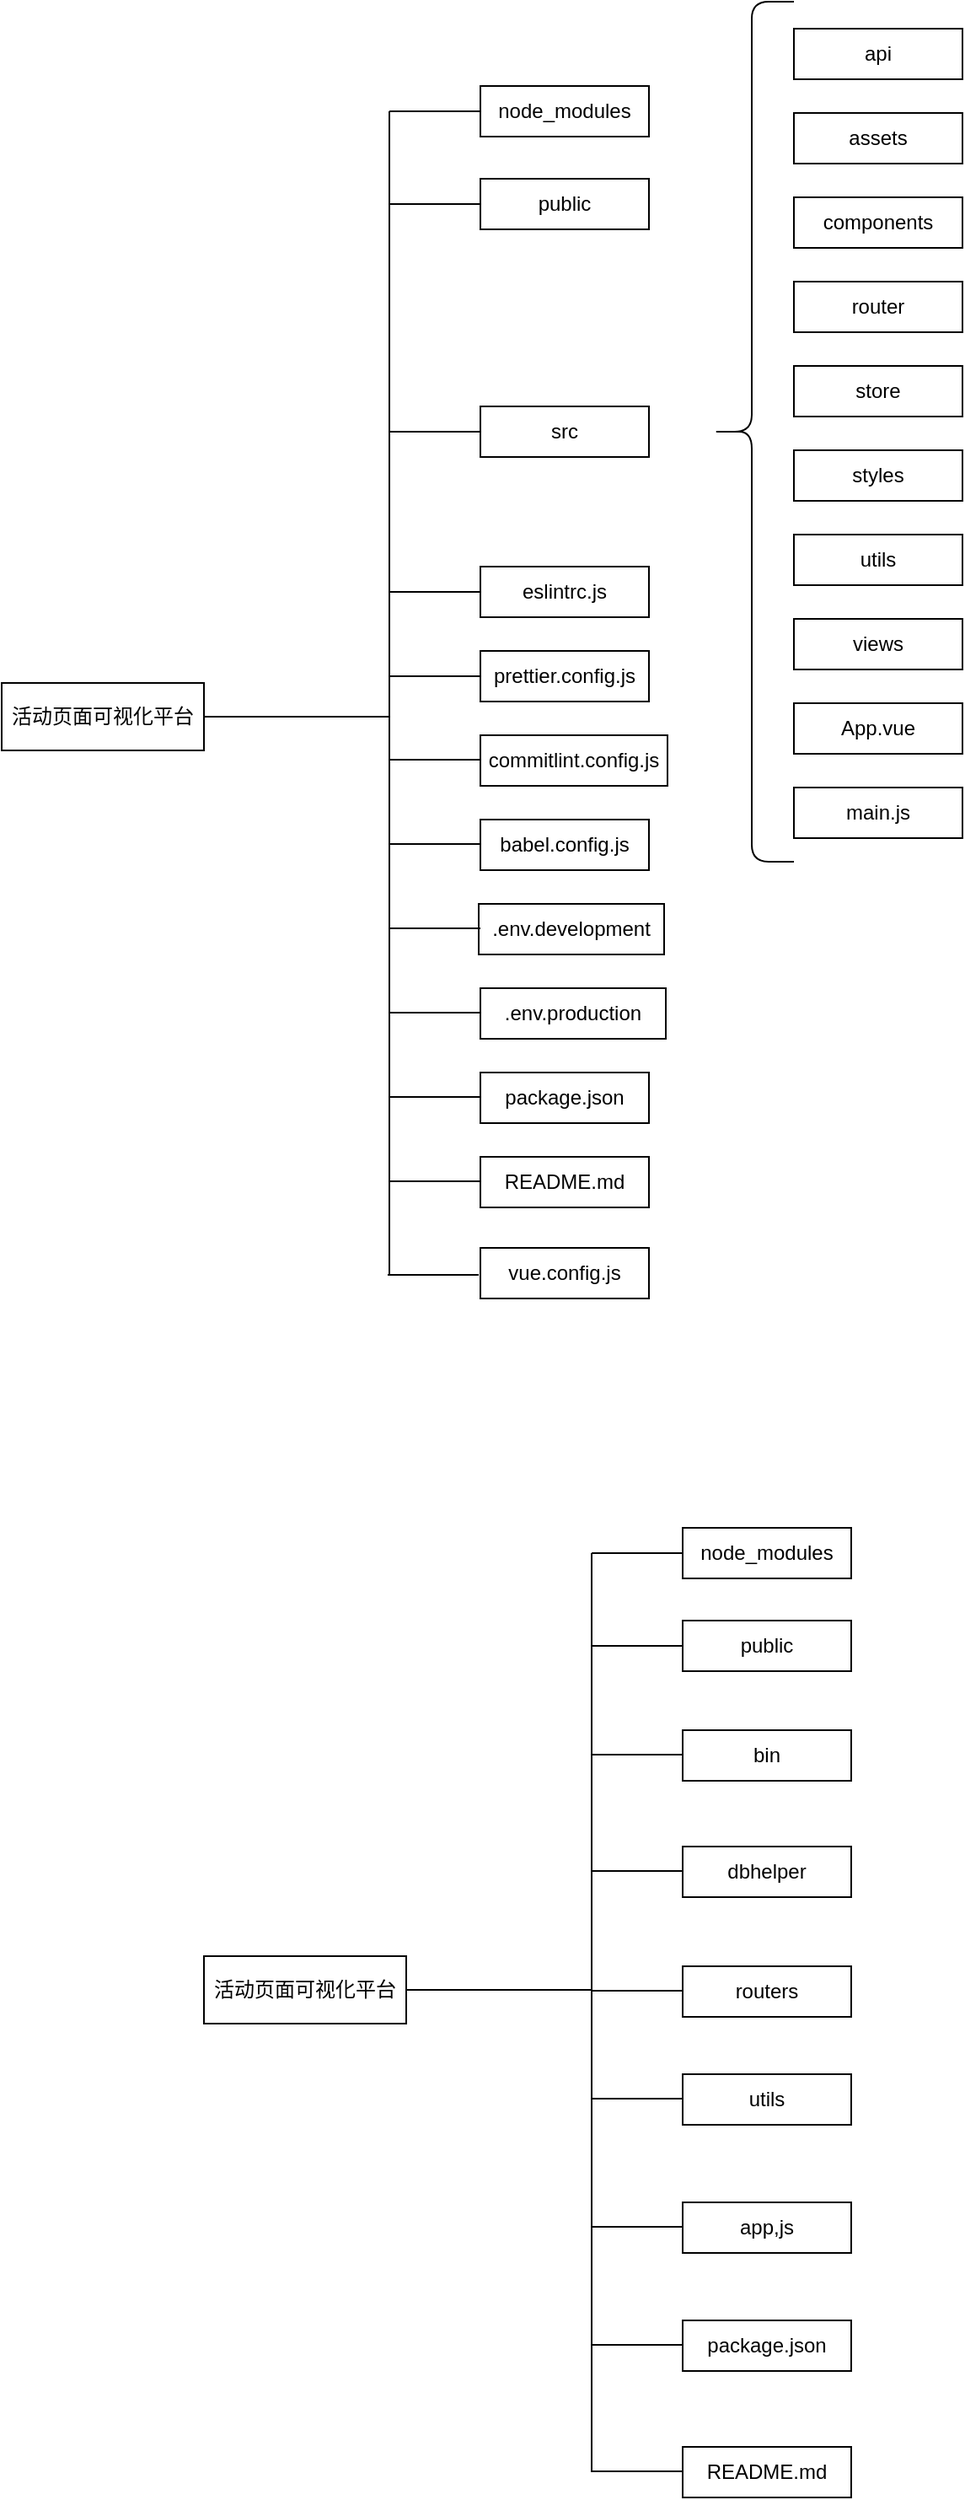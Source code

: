 <mxfile version="22.1.5" type="github">
  <diagram name="第 1 页" id="2sIuTsLz6IWGNwXdqIaf">
    <mxGraphModel dx="1004" dy="638" grid="1" gridSize="10" guides="1" tooltips="1" connect="1" arrows="1" fold="1" page="1" pageScale="1" pageWidth="827" pageHeight="1169" math="0" shadow="0">
      <root>
        <mxCell id="0" />
        <mxCell id="1" parent="0" />
        <mxCell id="bfsj83jqKhjmx6UI0y_F-1" value="活动页面可视化平台" style="rounded=0;whiteSpace=wrap;html=1;" vertex="1" parent="1">
          <mxGeometry x="30" y="449" width="120" height="40" as="geometry" />
        </mxCell>
        <mxCell id="bfsj83jqKhjmx6UI0y_F-3" value="node_modules" style="rounded=0;whiteSpace=wrap;html=1;" vertex="1" parent="1">
          <mxGeometry x="314" y="95" width="100" height="30" as="geometry" />
        </mxCell>
        <mxCell id="bfsj83jqKhjmx6UI0y_F-4" value="public" style="rounded=0;whiteSpace=wrap;html=1;" vertex="1" parent="1">
          <mxGeometry x="314" y="150" width="100" height="30" as="geometry" />
        </mxCell>
        <mxCell id="bfsj83jqKhjmx6UI0y_F-5" value="src" style="rounded=0;whiteSpace=wrap;html=1;" vertex="1" parent="1">
          <mxGeometry x="314" y="285" width="100" height="30" as="geometry" />
        </mxCell>
        <mxCell id="bfsj83jqKhjmx6UI0y_F-6" value="eslintrc.js" style="rounded=0;whiteSpace=wrap;html=1;" vertex="1" parent="1">
          <mxGeometry x="314" y="380" width="100" height="30" as="geometry" />
        </mxCell>
        <mxCell id="bfsj83jqKhjmx6UI0y_F-7" value="babel.config.js" style="rounded=0;whiteSpace=wrap;html=1;" vertex="1" parent="1">
          <mxGeometry x="314" y="530" width="100" height="30" as="geometry" />
        </mxCell>
        <mxCell id="bfsj83jqKhjmx6UI0y_F-8" value="package.json" style="rounded=0;whiteSpace=wrap;html=1;" vertex="1" parent="1">
          <mxGeometry x="314" y="680" width="100" height="30" as="geometry" />
        </mxCell>
        <mxCell id="bfsj83jqKhjmx6UI0y_F-9" value="README.md" style="rounded=0;whiteSpace=wrap;html=1;" vertex="1" parent="1">
          <mxGeometry x="314" y="730" width="100" height="30" as="geometry" />
        </mxCell>
        <mxCell id="bfsj83jqKhjmx6UI0y_F-10" value="vue.config.js" style="rounded=0;whiteSpace=wrap;html=1;" vertex="1" parent="1">
          <mxGeometry x="314" y="784" width="100" height="30" as="geometry" />
        </mxCell>
        <mxCell id="bfsj83jqKhjmx6UI0y_F-12" value="prettier.config.js" style="rounded=0;whiteSpace=wrap;html=1;" vertex="1" parent="1">
          <mxGeometry x="314" y="430" width="100" height="30" as="geometry" />
        </mxCell>
        <mxCell id="bfsj83jqKhjmx6UI0y_F-13" value="commitlint.config.js" style="rounded=0;whiteSpace=wrap;html=1;" vertex="1" parent="1">
          <mxGeometry x="314" y="480" width="111" height="30" as="geometry" />
        </mxCell>
        <mxCell id="bfsj83jqKhjmx6UI0y_F-14" value=".env.development" style="rounded=0;whiteSpace=wrap;html=1;" vertex="1" parent="1">
          <mxGeometry x="313" y="580" width="110" height="30" as="geometry" />
        </mxCell>
        <mxCell id="bfsj83jqKhjmx6UI0y_F-15" value=".env.production" style="rounded=0;whiteSpace=wrap;html=1;" vertex="1" parent="1">
          <mxGeometry x="314" y="630" width="110" height="30" as="geometry" />
        </mxCell>
        <mxCell id="bfsj83jqKhjmx6UI0y_F-16" value="api" style="rounded=0;whiteSpace=wrap;html=1;" vertex="1" parent="1">
          <mxGeometry x="500" y="61" width="100" height="30" as="geometry" />
        </mxCell>
        <mxCell id="bfsj83jqKhjmx6UI0y_F-17" value="views" style="rounded=0;whiteSpace=wrap;html=1;" vertex="1" parent="1">
          <mxGeometry x="500" y="411" width="100" height="30" as="geometry" />
        </mxCell>
        <mxCell id="bfsj83jqKhjmx6UI0y_F-18" value="utils" style="rounded=0;whiteSpace=wrap;html=1;" vertex="1" parent="1">
          <mxGeometry x="500" y="361" width="100" height="30" as="geometry" />
        </mxCell>
        <mxCell id="bfsj83jqKhjmx6UI0y_F-19" value="styles" style="rounded=0;whiteSpace=wrap;html=1;" vertex="1" parent="1">
          <mxGeometry x="500" y="311" width="100" height="30" as="geometry" />
        </mxCell>
        <mxCell id="bfsj83jqKhjmx6UI0y_F-20" value="store" style="rounded=0;whiteSpace=wrap;html=1;" vertex="1" parent="1">
          <mxGeometry x="500" y="261" width="100" height="30" as="geometry" />
        </mxCell>
        <mxCell id="bfsj83jqKhjmx6UI0y_F-21" value="router" style="rounded=0;whiteSpace=wrap;html=1;" vertex="1" parent="1">
          <mxGeometry x="500" y="211" width="100" height="30" as="geometry" />
        </mxCell>
        <mxCell id="bfsj83jqKhjmx6UI0y_F-22" value="components" style="rounded=0;whiteSpace=wrap;html=1;" vertex="1" parent="1">
          <mxGeometry x="500" y="161" width="100" height="30" as="geometry" />
        </mxCell>
        <mxCell id="bfsj83jqKhjmx6UI0y_F-23" value="assets" style="rounded=0;whiteSpace=wrap;html=1;" vertex="1" parent="1">
          <mxGeometry x="500" y="111" width="100" height="30" as="geometry" />
        </mxCell>
        <mxCell id="bfsj83jqKhjmx6UI0y_F-25" value="App.vue" style="rounded=0;whiteSpace=wrap;html=1;" vertex="1" parent="1">
          <mxGeometry x="500" y="461" width="100" height="30" as="geometry" />
        </mxCell>
        <mxCell id="bfsj83jqKhjmx6UI0y_F-26" value="main.js" style="rounded=0;whiteSpace=wrap;html=1;" vertex="1" parent="1">
          <mxGeometry x="500" y="511" width="100" height="30" as="geometry" />
        </mxCell>
        <mxCell id="bfsj83jqKhjmx6UI0y_F-27" value="" style="endArrow=none;html=1;rounded=0;exitX=1;exitY=0.5;exitDx=0;exitDy=0;" edge="1" parent="1" source="bfsj83jqKhjmx6UI0y_F-1">
          <mxGeometry width="50" height="50" relative="1" as="geometry">
            <mxPoint x="390" y="300" as="sourcePoint" />
            <mxPoint x="260" y="469" as="targetPoint" />
          </mxGeometry>
        </mxCell>
        <mxCell id="bfsj83jqKhjmx6UI0y_F-28" value="" style="endArrow=none;html=1;rounded=0;" edge="1" parent="1">
          <mxGeometry width="50" height="50" relative="1" as="geometry">
            <mxPoint x="260" y="110" as="sourcePoint" />
            <mxPoint x="260" y="800" as="targetPoint" />
          </mxGeometry>
        </mxCell>
        <mxCell id="bfsj83jqKhjmx6UI0y_F-29" value="" style="endArrow=none;html=1;rounded=0;entryX=0;entryY=0.5;entryDx=0;entryDy=0;" edge="1" parent="1" target="bfsj83jqKhjmx6UI0y_F-3">
          <mxGeometry width="50" height="50" relative="1" as="geometry">
            <mxPoint x="260" y="110" as="sourcePoint" />
            <mxPoint x="440" y="200" as="targetPoint" />
          </mxGeometry>
        </mxCell>
        <mxCell id="bfsj83jqKhjmx6UI0y_F-30" value="" style="endArrow=none;html=1;rounded=0;entryX=0;entryY=0.5;entryDx=0;entryDy=0;" edge="1" parent="1" target="bfsj83jqKhjmx6UI0y_F-4">
          <mxGeometry width="50" height="50" relative="1" as="geometry">
            <mxPoint x="260" y="165" as="sourcePoint" />
            <mxPoint x="440" y="200" as="targetPoint" />
          </mxGeometry>
        </mxCell>
        <mxCell id="bfsj83jqKhjmx6UI0y_F-31" value="" style="endArrow=none;html=1;rounded=0;entryX=0;entryY=0.5;entryDx=0;entryDy=0;" edge="1" parent="1" target="bfsj83jqKhjmx6UI0y_F-5">
          <mxGeometry width="50" height="50" relative="1" as="geometry">
            <mxPoint x="260" y="300" as="sourcePoint" />
            <mxPoint x="440" y="200" as="targetPoint" />
          </mxGeometry>
        </mxCell>
        <mxCell id="bfsj83jqKhjmx6UI0y_F-32" value="" style="endArrow=none;html=1;rounded=0;entryX=0;entryY=0.5;entryDx=0;entryDy=0;" edge="1" parent="1" target="bfsj83jqKhjmx6UI0y_F-6">
          <mxGeometry width="50" height="50" relative="1" as="geometry">
            <mxPoint x="260" y="395" as="sourcePoint" />
            <mxPoint x="440" y="200" as="targetPoint" />
          </mxGeometry>
        </mxCell>
        <mxCell id="bfsj83jqKhjmx6UI0y_F-33" value="" style="endArrow=none;html=1;rounded=0;" edge="1" parent="1" target="bfsj83jqKhjmx6UI0y_F-12">
          <mxGeometry width="50" height="50" relative="1" as="geometry">
            <mxPoint x="260" y="445" as="sourcePoint" />
            <mxPoint x="440" y="200" as="targetPoint" />
          </mxGeometry>
        </mxCell>
        <mxCell id="bfsj83jqKhjmx6UI0y_F-34" value="" style="endArrow=none;html=1;rounded=0;" edge="1" parent="1">
          <mxGeometry width="50" height="50" relative="1" as="geometry">
            <mxPoint x="260" y="494.5" as="sourcePoint" />
            <mxPoint x="314" y="494.5" as="targetPoint" />
          </mxGeometry>
        </mxCell>
        <mxCell id="bfsj83jqKhjmx6UI0y_F-35" value="" style="endArrow=none;html=1;rounded=0;" edge="1" parent="1">
          <mxGeometry width="50" height="50" relative="1" as="geometry">
            <mxPoint x="260" y="544.5" as="sourcePoint" />
            <mxPoint x="314" y="544.5" as="targetPoint" />
          </mxGeometry>
        </mxCell>
        <mxCell id="bfsj83jqKhjmx6UI0y_F-36" value="" style="endArrow=none;html=1;rounded=0;" edge="1" parent="1">
          <mxGeometry width="50" height="50" relative="1" as="geometry">
            <mxPoint x="260" y="594.5" as="sourcePoint" />
            <mxPoint x="314" y="594.5" as="targetPoint" />
          </mxGeometry>
        </mxCell>
        <mxCell id="bfsj83jqKhjmx6UI0y_F-37" value="" style="endArrow=none;html=1;rounded=0;" edge="1" parent="1">
          <mxGeometry width="50" height="50" relative="1" as="geometry">
            <mxPoint x="260" y="644.5" as="sourcePoint" />
            <mxPoint x="314" y="644.5" as="targetPoint" />
          </mxGeometry>
        </mxCell>
        <mxCell id="bfsj83jqKhjmx6UI0y_F-38" value="" style="endArrow=none;html=1;rounded=0;" edge="1" parent="1">
          <mxGeometry width="50" height="50" relative="1" as="geometry">
            <mxPoint x="260" y="694.5" as="sourcePoint" />
            <mxPoint x="314" y="694.5" as="targetPoint" />
          </mxGeometry>
        </mxCell>
        <mxCell id="bfsj83jqKhjmx6UI0y_F-39" value="" style="endArrow=none;html=1;rounded=0;" edge="1" parent="1">
          <mxGeometry width="50" height="50" relative="1" as="geometry">
            <mxPoint x="260" y="744.5" as="sourcePoint" />
            <mxPoint x="314" y="744.5" as="targetPoint" />
          </mxGeometry>
        </mxCell>
        <mxCell id="bfsj83jqKhjmx6UI0y_F-40" value="" style="endArrow=none;html=1;rounded=0;" edge="1" parent="1">
          <mxGeometry width="50" height="50" relative="1" as="geometry">
            <mxPoint x="259" y="800" as="sourcePoint" />
            <mxPoint x="313" y="800" as="targetPoint" />
          </mxGeometry>
        </mxCell>
        <mxCell id="bfsj83jqKhjmx6UI0y_F-41" value="" style="shape=curlyBracket;whiteSpace=wrap;html=1;rounded=1;labelPosition=left;verticalLabelPosition=middle;align=right;verticalAlign=middle;" vertex="1" parent="1">
          <mxGeometry x="450" y="45" width="50" height="510" as="geometry" />
        </mxCell>
        <mxCell id="bfsj83jqKhjmx6UI0y_F-42" value="活动页面可视化平台" style="rounded=0;whiteSpace=wrap;html=1;" vertex="1" parent="1">
          <mxGeometry x="150" y="1204" width="120" height="40" as="geometry" />
        </mxCell>
        <mxCell id="bfsj83jqKhjmx6UI0y_F-43" value="node_modules" style="rounded=0;whiteSpace=wrap;html=1;" vertex="1" parent="1">
          <mxGeometry x="434" y="950" width="100" height="30" as="geometry" />
        </mxCell>
        <mxCell id="bfsj83jqKhjmx6UI0y_F-44" value="public" style="rounded=0;whiteSpace=wrap;html=1;" vertex="1" parent="1">
          <mxGeometry x="434" y="1005" width="100" height="30" as="geometry" />
        </mxCell>
        <mxCell id="bfsj83jqKhjmx6UI0y_F-48" value="package.json" style="rounded=0;whiteSpace=wrap;html=1;" vertex="1" parent="1">
          <mxGeometry x="434" y="1420" width="100" height="30" as="geometry" />
        </mxCell>
        <mxCell id="bfsj83jqKhjmx6UI0y_F-49" value="README.md" style="rounded=0;whiteSpace=wrap;html=1;" vertex="1" parent="1">
          <mxGeometry x="434" y="1495" width="100" height="30" as="geometry" />
        </mxCell>
        <mxCell id="bfsj83jqKhjmx6UI0y_F-65" value="" style="endArrow=none;html=1;rounded=0;exitX=1;exitY=0.5;exitDx=0;exitDy=0;" edge="1" parent="1" source="bfsj83jqKhjmx6UI0y_F-42">
          <mxGeometry width="50" height="50" relative="1" as="geometry">
            <mxPoint x="510" y="1055" as="sourcePoint" />
            <mxPoint x="380" y="1224" as="targetPoint" />
          </mxGeometry>
        </mxCell>
        <mxCell id="bfsj83jqKhjmx6UI0y_F-66" value="" style="endArrow=none;html=1;rounded=0;" edge="1" parent="1">
          <mxGeometry width="50" height="50" relative="1" as="geometry">
            <mxPoint x="380" y="965" as="sourcePoint" />
            <mxPoint x="380" y="1510" as="targetPoint" />
          </mxGeometry>
        </mxCell>
        <mxCell id="bfsj83jqKhjmx6UI0y_F-67" value="" style="endArrow=none;html=1;rounded=0;entryX=0;entryY=0.5;entryDx=0;entryDy=0;" edge="1" parent="1" target="bfsj83jqKhjmx6UI0y_F-43">
          <mxGeometry width="50" height="50" relative="1" as="geometry">
            <mxPoint x="380" y="965" as="sourcePoint" />
            <mxPoint x="560" y="1055" as="targetPoint" />
          </mxGeometry>
        </mxCell>
        <mxCell id="bfsj83jqKhjmx6UI0y_F-68" value="" style="endArrow=none;html=1;rounded=0;entryX=0;entryY=0.5;entryDx=0;entryDy=0;" edge="1" parent="1" target="bfsj83jqKhjmx6UI0y_F-44">
          <mxGeometry width="50" height="50" relative="1" as="geometry">
            <mxPoint x="380" y="1020" as="sourcePoint" />
            <mxPoint x="560" y="1055" as="targetPoint" />
          </mxGeometry>
        </mxCell>
        <mxCell id="bfsj83jqKhjmx6UI0y_F-76" value="" style="endArrow=none;html=1;rounded=0;" edge="1" parent="1">
          <mxGeometry width="50" height="50" relative="1" as="geometry">
            <mxPoint x="380" y="1084.47" as="sourcePoint" />
            <mxPoint x="434" y="1084.47" as="targetPoint" />
          </mxGeometry>
        </mxCell>
        <mxCell id="bfsj83jqKhjmx6UI0y_F-77" value="" style="endArrow=none;html=1;rounded=0;" edge="1" parent="1">
          <mxGeometry width="50" height="50" relative="1" as="geometry">
            <mxPoint x="380" y="1509.47" as="sourcePoint" />
            <mxPoint x="434" y="1509.47" as="targetPoint" />
          </mxGeometry>
        </mxCell>
        <mxCell id="bfsj83jqKhjmx6UI0y_F-80" value="bin" style="rounded=0;whiteSpace=wrap;html=1;" vertex="1" parent="1">
          <mxGeometry x="434" y="1070" width="100" height="30" as="geometry" />
        </mxCell>
        <mxCell id="bfsj83jqKhjmx6UI0y_F-81" value="dbhelper" style="rounded=0;whiteSpace=wrap;html=1;" vertex="1" parent="1">
          <mxGeometry x="434" y="1139" width="100" height="30" as="geometry" />
        </mxCell>
        <mxCell id="bfsj83jqKhjmx6UI0y_F-82" value="routers" style="rounded=0;whiteSpace=wrap;html=1;" vertex="1" parent="1">
          <mxGeometry x="434" y="1210" width="100" height="30" as="geometry" />
        </mxCell>
        <mxCell id="bfsj83jqKhjmx6UI0y_F-83" value="utils" style="rounded=0;whiteSpace=wrap;html=1;" vertex="1" parent="1">
          <mxGeometry x="434" y="1274" width="100" height="30" as="geometry" />
        </mxCell>
        <mxCell id="bfsj83jqKhjmx6UI0y_F-84" value="app,js" style="rounded=0;whiteSpace=wrap;html=1;" vertex="1" parent="1">
          <mxGeometry x="434" y="1350" width="100" height="30" as="geometry" />
        </mxCell>
        <mxCell id="bfsj83jqKhjmx6UI0y_F-85" value="" style="endArrow=none;html=1;rounded=0;" edge="1" parent="1">
          <mxGeometry width="50" height="50" relative="1" as="geometry">
            <mxPoint x="380" y="1153.47" as="sourcePoint" />
            <mxPoint x="434" y="1153.47" as="targetPoint" />
          </mxGeometry>
        </mxCell>
        <mxCell id="bfsj83jqKhjmx6UI0y_F-86" value="" style="endArrow=none;html=1;rounded=0;" edge="1" parent="1">
          <mxGeometry width="50" height="50" relative="1" as="geometry">
            <mxPoint x="380" y="1224.47" as="sourcePoint" />
            <mxPoint x="434" y="1224.47" as="targetPoint" />
          </mxGeometry>
        </mxCell>
        <mxCell id="bfsj83jqKhjmx6UI0y_F-87" value="" style="endArrow=none;html=1;rounded=0;" edge="1" parent="1">
          <mxGeometry width="50" height="50" relative="1" as="geometry">
            <mxPoint x="380" y="1288.47" as="sourcePoint" />
            <mxPoint x="434" y="1288.47" as="targetPoint" />
          </mxGeometry>
        </mxCell>
        <mxCell id="bfsj83jqKhjmx6UI0y_F-88" value="" style="endArrow=none;html=1;rounded=0;" edge="1" parent="1">
          <mxGeometry width="50" height="50" relative="1" as="geometry">
            <mxPoint x="380" y="1364.47" as="sourcePoint" />
            <mxPoint x="434" y="1364.47" as="targetPoint" />
          </mxGeometry>
        </mxCell>
        <mxCell id="bfsj83jqKhjmx6UI0y_F-89" value="" style="endArrow=none;html=1;rounded=0;" edge="1" parent="1">
          <mxGeometry width="50" height="50" relative="1" as="geometry">
            <mxPoint x="380" y="1434.47" as="sourcePoint" />
            <mxPoint x="434" y="1434.47" as="targetPoint" />
          </mxGeometry>
        </mxCell>
      </root>
    </mxGraphModel>
  </diagram>
</mxfile>
